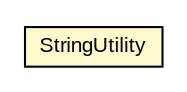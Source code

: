 #!/usr/local/bin/dot
#
# Class diagram 
# Generated by UMLGraph version R5_6-24-gf6e263 (http://www.umlgraph.org/)
#

digraph G {
	edge [fontname="arial",fontsize=10,labelfontname="arial",labelfontsize=10];
	node [fontname="arial",fontsize=10,shape=plaintext];
	nodesep=0.25;
	ranksep=0.5;
	// edu.arizona.biosemantics.semanticmarkup.markupelement.description.ling.learn.lib.unsupervised.StringUtility
	c135190 [label=<<table title="edu.arizona.biosemantics.semanticmarkup.markupelement.description.ling.learn.lib.unsupervised.StringUtility" border="0" cellborder="1" cellspacing="0" cellpadding="2" port="p" bgcolor="lemonChiffon" href="./StringUtility.html">
		<tr><td><table border="0" cellspacing="0" cellpadding="1">
<tr><td align="center" balign="center"> StringUtility </td></tr>
		</table></td></tr>
		</table>>, URL="./StringUtility.html", fontname="arial", fontcolor="black", fontsize=10.0];
}

